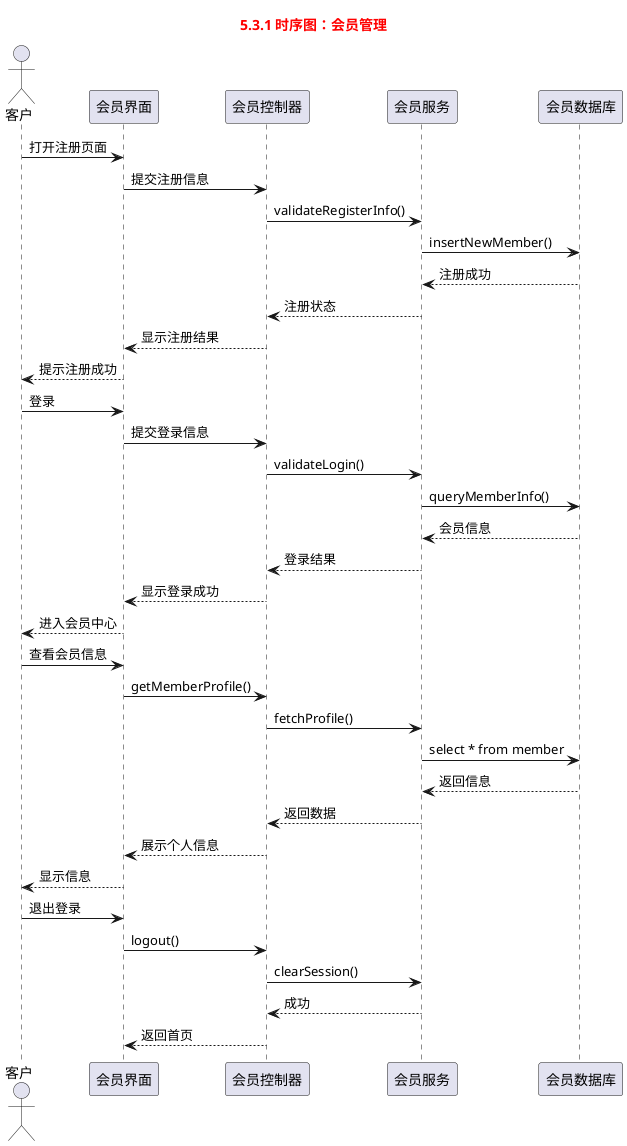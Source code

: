 @startuml
title <color:red><b>5.3.1 时序图：会员管理</b></color>

actor 客户
participant "会员界面" as UI
participant "会员控制器" as Controller
participant "会员服务" as Service
participant "会员数据库" as DB

客户 -> UI : 打开注册页面
UI -> Controller : 提交注册信息
Controller -> Service : validateRegisterInfo()
Service -> DB : insertNewMember()
DB --> Service : 注册成功
Service --> Controller : 注册状态
Controller --> UI : 显示注册结果
UI --> 客户 : 提示注册成功

客户 -> UI : 登录
UI -> Controller : 提交登录信息
Controller -> Service : validateLogin()
Service -> DB : queryMemberInfo()
DB --> Service : 会员信息
Service --> Controller : 登录结果
Controller --> UI : 显示登录成功
UI --> 客户 : 进入会员中心

客户 -> UI : 查看会员信息
UI -> Controller : getMemberProfile()
Controller -> Service : fetchProfile()
Service -> DB : select * from member
DB --> Service : 返回信息
Service --> Controller : 返回数据
Controller --> UI : 展示个人信息
UI --> 客户 : 显示信息

客户 -> UI : 退出登录
UI -> Controller : logout()
Controller -> Service : clearSession()
Service --> Controller : 成功
Controller --> UI : 返回首页
@enduml
